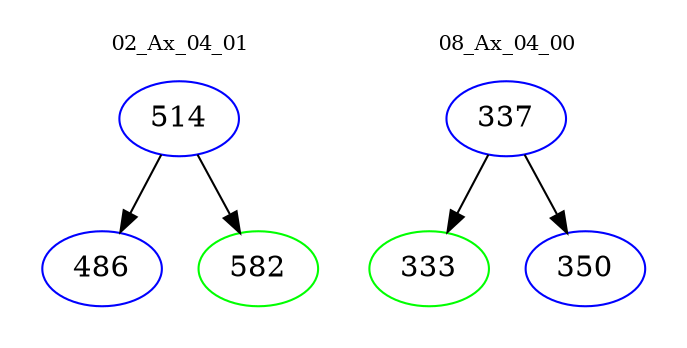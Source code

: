 digraph{
subgraph cluster_0 {
color = white
label = "02_Ax_04_01";
fontsize=10;
T0_514 [label="514", color="blue"]
T0_514 -> T0_486 [color="black"]
T0_486 [label="486", color="blue"]
T0_514 -> T0_582 [color="black"]
T0_582 [label="582", color="green"]
}
subgraph cluster_1 {
color = white
label = "08_Ax_04_00";
fontsize=10;
T1_337 [label="337", color="blue"]
T1_337 -> T1_333 [color="black"]
T1_333 [label="333", color="green"]
T1_337 -> T1_350 [color="black"]
T1_350 [label="350", color="blue"]
}
}

